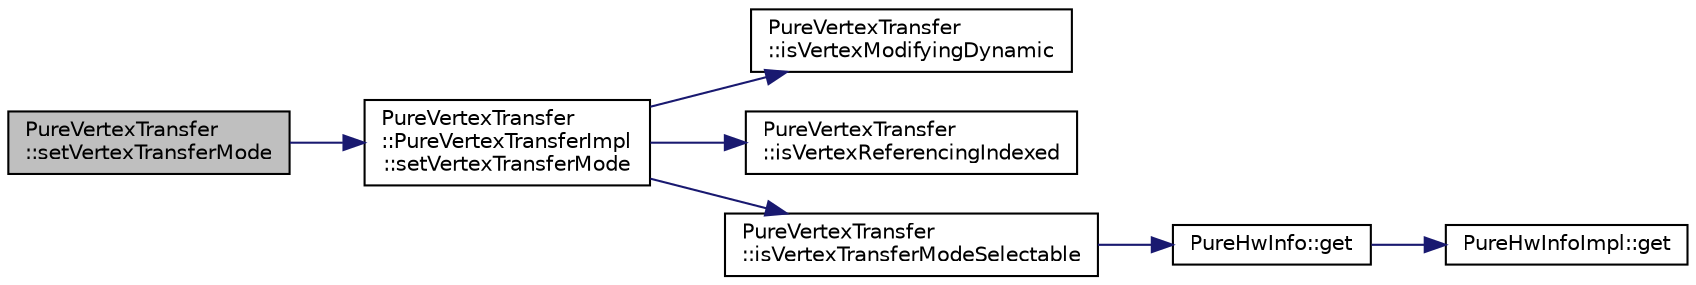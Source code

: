 digraph "PureVertexTransfer::setVertexTransferMode"
{
 // LATEX_PDF_SIZE
  edge [fontname="Helvetica",fontsize="10",labelfontname="Helvetica",labelfontsize="10"];
  node [fontname="Helvetica",fontsize="10",shape=record];
  rankdir="LR";
  Node1 [label="PureVertexTransfer\l::setVertexTransferMode",height=0.2,width=0.4,color="black", fillcolor="grey75", style="filled", fontcolor="black",tooltip="Sets vertex transfer mode."];
  Node1 -> Node2 [color="midnightblue",fontsize="10",style="solid",fontname="Helvetica"];
  Node2 [label="PureVertexTransfer\l::PureVertexTransferImpl\l::setVertexTransferMode",height=0.2,width=0.4,color="black", fillcolor="white", style="filled",URL="$class_pure_vertex_transfer_1_1_pure_vertex_transfer_impl.html#a18eee396f542569b77a0de285a8f564d",tooltip=" "];
  Node2 -> Node3 [color="midnightblue",fontsize="10",style="solid",fontname="Helvetica"];
  Node3 [label="PureVertexTransfer\l::isVertexModifyingDynamic",height=0.2,width=0.4,color="black", fillcolor="white", style="filled",URL="$class_pure_vertex_transfer.html#af9acfaa370fc1f08a2ed9881e630f318",tooltip="Tells whether the given Vertex Transfer Mode means dynamic modifying habit."];
  Node2 -> Node4 [color="midnightblue",fontsize="10",style="solid",fontname="Helvetica"];
  Node4 [label="PureVertexTransfer\l::isVertexReferencingIndexed",height=0.2,width=0.4,color="black", fillcolor="white", style="filled",URL="$class_pure_vertex_transfer.html#adb937021312b8528a943af6395d40c5b",tooltip="Tells whether the given Vertex Transfer Mode references vertices by indexing."];
  Node2 -> Node5 [color="midnightblue",fontsize="10",style="solid",fontname="Helvetica"];
  Node5 [label="PureVertexTransfer\l::isVertexTransferModeSelectable",height=0.2,width=0.4,color="black", fillcolor="white", style="filled",URL="$class_pure_vertex_transfer.html#a34d0acba0f430984bd3d2df1efe50677",tooltip="Tells whether the given Vertex Transfer Mode is available on the current hardware."];
  Node5 -> Node6 [color="midnightblue",fontsize="10",style="solid",fontname="Helvetica"];
  Node6 [label="PureHwInfo::get",height=0.2,width=0.4,color="black", fillcolor="white", style="filled",URL="$class_pure_hw_info.html#a5d801d548489e9f6c9a3485b8979af3f",tooltip="Gets the singleton instance."];
  Node6 -> Node7 [color="midnightblue",fontsize="10",style="solid",fontname="Helvetica"];
  Node7 [label="PureHwInfoImpl::get",height=0.2,width=0.4,color="black", fillcolor="white", style="filled",URL="$class_pure_hw_info_impl.html#a54faedd6ce3a5750139d457f4a8a22f2",tooltip="Gets the singleton instance."];
}
